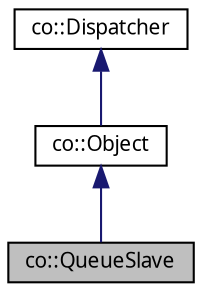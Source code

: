 digraph "co::QueueSlave"
{
  edge [fontname="Sans",fontsize="10",labelfontname="Sans",labelfontsize="10"];
  node [fontname="Sans",fontsize="10",shape=record];
  Node1 [label="co::QueueSlave",height=0.2,width=0.4,color="black", fillcolor="grey75", style="filled" fontcolor="black"];
  Node2 -> Node1 [dir="back",color="midnightblue",fontsize="10",style="solid",fontname="Sans"];
  Node2 [label="co::Object",height=0.2,width=0.4,color="black", fillcolor="white", style="filled",URL="$classco_1_1Object.html",tooltip="A distributed object. "];
  Node3 -> Node2 [dir="back",color="midnightblue",fontsize="10",style="solid",fontname="Sans"];
  Node3 [label="co::Dispatcher",height=0.2,width=0.4,color="black", fillcolor="white", style="filled",URL="$classco_1_1Dispatcher.html",tooltip="A class providing command dispatch functionality to networked objects. "];
}
